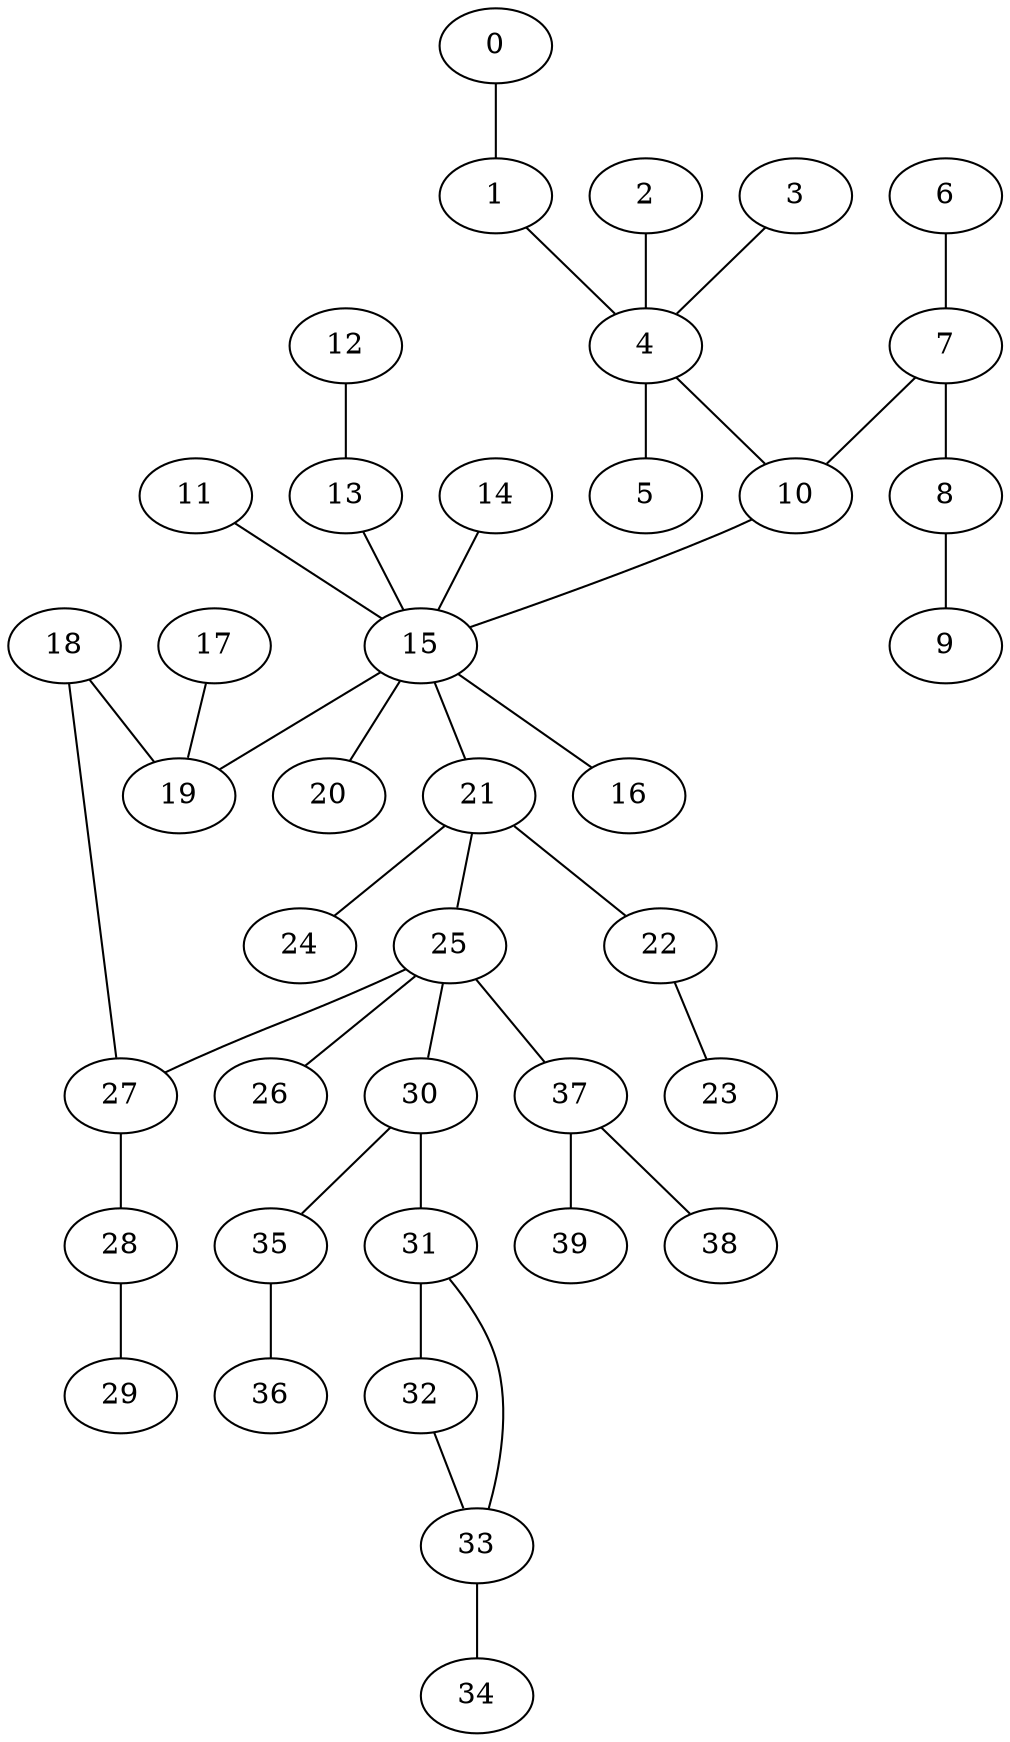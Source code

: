 graph G {
   8 -- 9
   0 -- 1
   1 -- 4
   2 -- 4
   3 -- 4
   4 -- 10
   4 -- 5
   6 -- 7
   7 -- 8
   7 -- 10
   10 -- 15
   11 -- 15
   12 -- 13
   13 -- 15
   14 -- 15
   15 -- 19
   15 -- 21
   15 -- 16
   15 -- 20
   17 -- 19
   18 -- 27
   18 -- 19
   21 -- 22
   21 -- 24
   21 -- 25
   22 -- 23
   25 -- 37
   25 -- 26
   25 -- 27
   25 -- 30
   27 -- 28
   28 -- 29
   30 -- 31
   30 -- 35
   31 -- 32
   31 -- 33
   32 -- 33
   33 -- 34
   35 -- 36
   37 -- 38
   37 -- 39
}

